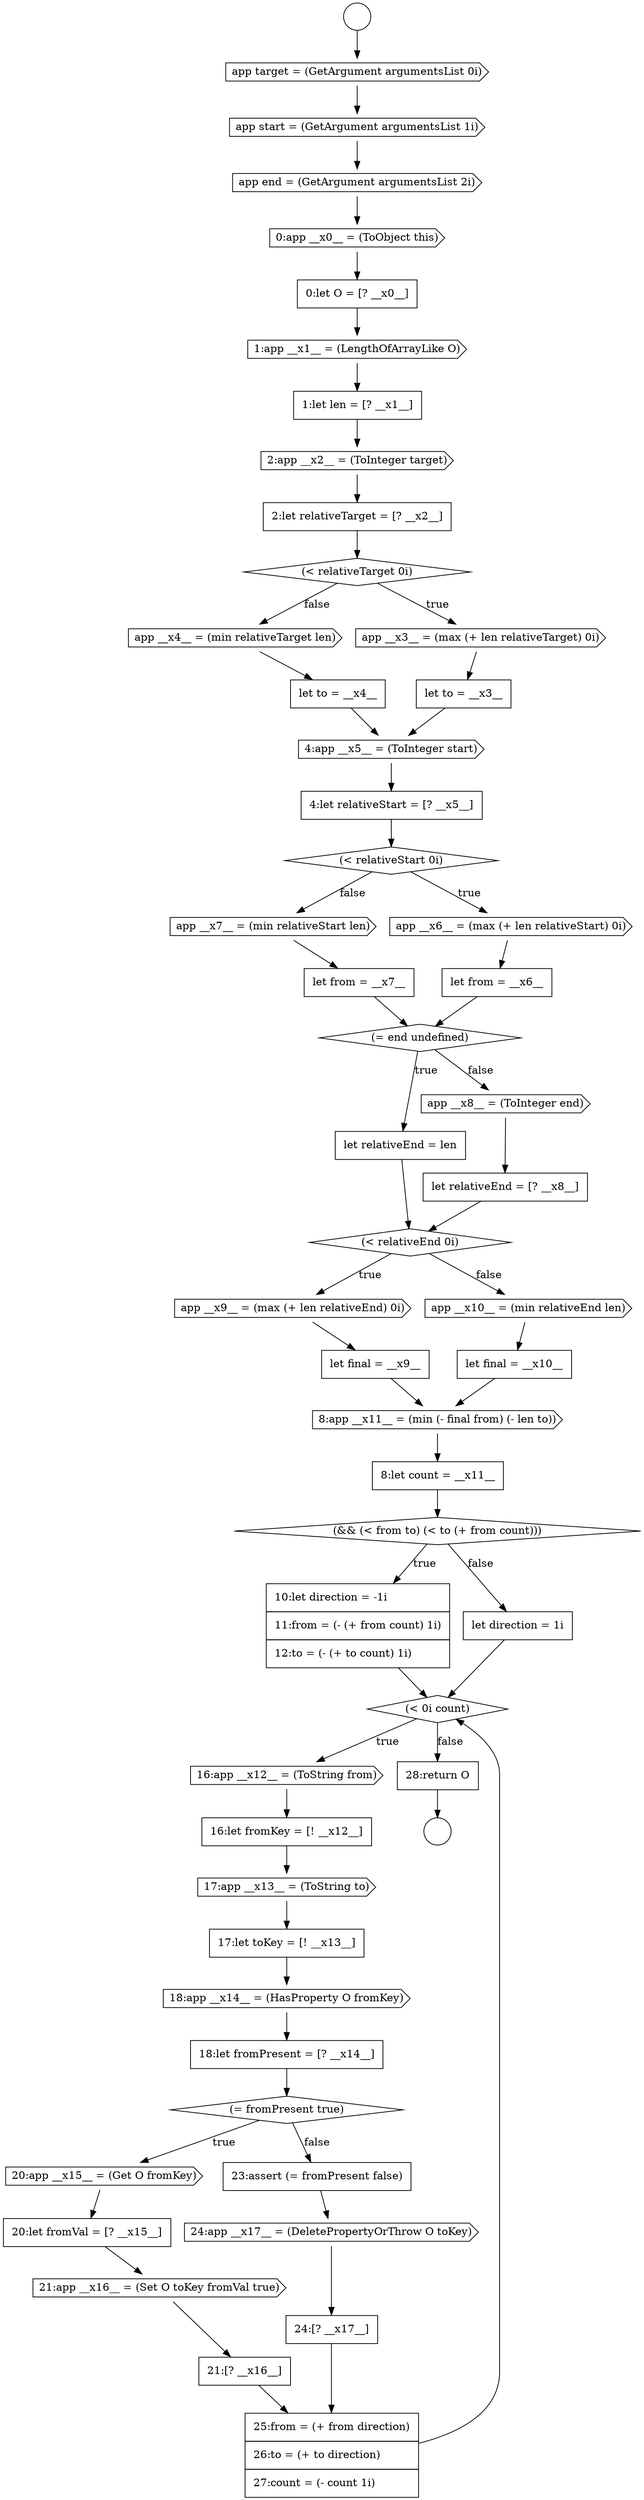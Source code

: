 digraph {
  node0 [shape=circle label=" " color="black" fillcolor="white" style=filled]
  node5 [shape=cds, label=<<font color="black">0:app __x0__ = (ToObject this)</font>> color="black" fillcolor="white" style=filled]
  node10 [shape=none, margin=0, label=<<font color="black">
    <table border="0" cellborder="1" cellspacing="0" cellpadding="10">
      <tr><td align="left">2:let relativeTarget = [? __x2__]</td></tr>
    </table>
  </font>> color="black" fillcolor="white" style=filled]
  node1 [shape=circle label=" " color="black" fillcolor="white" style=filled]
  node6 [shape=none, margin=0, label=<<font color="black">
    <table border="0" cellborder="1" cellspacing="0" cellpadding="10">
      <tr><td align="left">0:let O = [? __x0__]</td></tr>
    </table>
  </font>> color="black" fillcolor="white" style=filled]
  node2 [shape=cds, label=<<font color="black">app target = (GetArgument argumentsList 0i)</font>> color="black" fillcolor="white" style=filled]
  node8 [shape=none, margin=0, label=<<font color="black">
    <table border="0" cellborder="1" cellspacing="0" cellpadding="10">
      <tr><td align="left">1:let len = [? __x1__]</td></tr>
    </table>
  </font>> color="black" fillcolor="white" style=filled]
  node4 [shape=cds, label=<<font color="black">app end = (GetArgument argumentsList 2i)</font>> color="black" fillcolor="white" style=filled]
  node42 [shape=cds, label=<<font color="black">18:app __x14__ = (HasProperty O fromKey)</font>> color="black" fillcolor="white" style=filled]
  node24 [shape=none, margin=0, label=<<font color="black">
    <table border="0" cellborder="1" cellspacing="0" cellpadding="10">
      <tr><td align="left">let relativeEnd = len</td></tr>
    </table>
  </font>> color="black" fillcolor="white" style=filled]
  node37 [shape=diamond, label=<<font color="black">(&lt; 0i count)</font>> color="black" fillcolor="white" style=filled]
  node25 [shape=cds, label=<<font color="black">app __x8__ = (ToInteger end)</font>> color="black" fillcolor="white" style=filled]
  node52 [shape=none, margin=0, label=<<font color="black">
    <table border="0" cellborder="1" cellspacing="0" cellpadding="10">
      <tr><td align="left">25:from = (+ from direction)</td></tr>
      <tr><td align="left">26:to = (+ to direction)</td></tr>
      <tr><td align="left">27:count = (- count 1i)</td></tr>
    </table>
  </font>> color="black" fillcolor="white" style=filled]
  node14 [shape=cds, label=<<font color="black">app __x4__ = (min relativeTarget len)</font>> color="black" fillcolor="white" style=filled]
  node20 [shape=none, margin=0, label=<<font color="black">
    <table border="0" cellborder="1" cellspacing="0" cellpadding="10">
      <tr><td align="left">let from = __x6__</td></tr>
    </table>
  </font>> color="black" fillcolor="white" style=filled]
  node46 [shape=none, margin=0, label=<<font color="black">
    <table border="0" cellborder="1" cellspacing="0" cellpadding="10">
      <tr><td align="left">20:let fromVal = [? __x15__]</td></tr>
    </table>
  </font>> color="black" fillcolor="white" style=filled]
  node29 [shape=none, margin=0, label=<<font color="black">
    <table border="0" cellborder="1" cellspacing="0" cellpadding="10">
      <tr><td align="left">let final = __x9__</td></tr>
    </table>
  </font>> color="black" fillcolor="white" style=filled]
  node21 [shape=cds, label=<<font color="black">app __x7__ = (min relativeStart len)</font>> color="black" fillcolor="white" style=filled]
  node33 [shape=none, margin=0, label=<<font color="black">
    <table border="0" cellborder="1" cellspacing="0" cellpadding="10">
      <tr><td align="left">8:let count = __x11__</td></tr>
    </table>
  </font>> color="black" fillcolor="white" style=filled]
  node28 [shape=cds, label=<<font color="black">app __x9__ = (max (+ len relativeEnd) 0i)</font>> color="black" fillcolor="white" style=filled]
  node38 [shape=cds, label=<<font color="black">16:app __x12__ = (ToString from)</font>> color="black" fillcolor="white" style=filled]
  node9 [shape=cds, label=<<font color="black">2:app __x2__ = (ToInteger target)</font>> color="black" fillcolor="white" style=filled]
  node53 [shape=none, margin=0, label=<<font color="black">
    <table border="0" cellborder="1" cellspacing="0" cellpadding="10">
      <tr><td align="left">28:return O</td></tr>
    </table>
  </font>> color="black" fillcolor="white" style=filled]
  node13 [shape=none, margin=0, label=<<font color="black">
    <table border="0" cellborder="1" cellspacing="0" cellpadding="10">
      <tr><td align="left">let to = __x3__</td></tr>
    </table>
  </font>> color="black" fillcolor="white" style=filled]
  node41 [shape=none, margin=0, label=<<font color="black">
    <table border="0" cellborder="1" cellspacing="0" cellpadding="10">
      <tr><td align="left">17:let toKey = [! __x13__]</td></tr>
    </table>
  </font>> color="black" fillcolor="white" style=filled]
  node45 [shape=cds, label=<<font color="black">20:app __x15__ = (Get O fromKey)</font>> color="black" fillcolor="white" style=filled]
  node17 [shape=none, margin=0, label=<<font color="black">
    <table border="0" cellborder="1" cellspacing="0" cellpadding="10">
      <tr><td align="left">4:let relativeStart = [? __x5__]</td></tr>
    </table>
  </font>> color="black" fillcolor="white" style=filled]
  node32 [shape=cds, label=<<font color="black">8:app __x11__ = (min (- final from) (- len to))</font>> color="black" fillcolor="white" style=filled]
  node34 [shape=diamond, label=<<font color="black">(&amp;&amp; (&lt; from to) (&lt; to (+ from count)))</font>> color="black" fillcolor="white" style=filled]
  node22 [shape=none, margin=0, label=<<font color="black">
    <table border="0" cellborder="1" cellspacing="0" cellpadding="10">
      <tr><td align="left">let from = __x7__</td></tr>
    </table>
  </font>> color="black" fillcolor="white" style=filled]
  node44 [shape=diamond, label=<<font color="black">(= fromPresent true)</font>> color="black" fillcolor="white" style=filled]
  node27 [shape=diamond, label=<<font color="black">(&lt; relativeEnd 0i)</font>> color="black" fillcolor="white" style=filled]
  node12 [shape=cds, label=<<font color="black">app __x3__ = (max (+ len relativeTarget) 0i)</font>> color="black" fillcolor="white" style=filled]
  node49 [shape=none, margin=0, label=<<font color="black">
    <table border="0" cellborder="1" cellspacing="0" cellpadding="10">
      <tr><td align="left">23:assert (= fromPresent false)</td></tr>
    </table>
  </font>> color="black" fillcolor="white" style=filled]
  node7 [shape=cds, label=<<font color="black">1:app __x1__ = (LengthOfArrayLike O)</font>> color="black" fillcolor="white" style=filled]
  node39 [shape=none, margin=0, label=<<font color="black">
    <table border="0" cellborder="1" cellspacing="0" cellpadding="10">
      <tr><td align="left">16:let fromKey = [! __x12__]</td></tr>
    </table>
  </font>> color="black" fillcolor="white" style=filled]
  node3 [shape=cds, label=<<font color="black">app start = (GetArgument argumentsList 1i)</font>> color="black" fillcolor="white" style=filled]
  node35 [shape=none, margin=0, label=<<font color="black">
    <table border="0" cellborder="1" cellspacing="0" cellpadding="10">
      <tr><td align="left">10:let direction = -1i</td></tr>
      <tr><td align="left">11:from = (- (+ from count) 1i)</td></tr>
      <tr><td align="left">12:to = (- (+ to count) 1i)</td></tr>
    </table>
  </font>> color="black" fillcolor="white" style=filled]
  node48 [shape=none, margin=0, label=<<font color="black">
    <table border="0" cellborder="1" cellspacing="0" cellpadding="10">
      <tr><td align="left">21:[? __x16__]</td></tr>
    </table>
  </font>> color="black" fillcolor="white" style=filled]
  node18 [shape=diamond, label=<<font color="black">(&lt; relativeStart 0i)</font>> color="black" fillcolor="white" style=filled]
  node50 [shape=cds, label=<<font color="black">24:app __x17__ = (DeletePropertyOrThrow O toKey)</font>> color="black" fillcolor="white" style=filled]
  node16 [shape=cds, label=<<font color="black">4:app __x5__ = (ToInteger start)</font>> color="black" fillcolor="white" style=filled]
  node31 [shape=none, margin=0, label=<<font color="black">
    <table border="0" cellborder="1" cellspacing="0" cellpadding="10">
      <tr><td align="left">let final = __x10__</td></tr>
    </table>
  </font>> color="black" fillcolor="white" style=filled]
  node11 [shape=diamond, label=<<font color="black">(&lt; relativeTarget 0i)</font>> color="black" fillcolor="white" style=filled]
  node43 [shape=none, margin=0, label=<<font color="black">
    <table border="0" cellborder="1" cellspacing="0" cellpadding="10">
      <tr><td align="left">18:let fromPresent = [? __x14__]</td></tr>
    </table>
  </font>> color="black" fillcolor="white" style=filled]
  node40 [shape=cds, label=<<font color="black">17:app __x13__ = (ToString to)</font>> color="black" fillcolor="white" style=filled]
  node26 [shape=none, margin=0, label=<<font color="black">
    <table border="0" cellborder="1" cellspacing="0" cellpadding="10">
      <tr><td align="left">let relativeEnd = [? __x8__]</td></tr>
    </table>
  </font>> color="black" fillcolor="white" style=filled]
  node23 [shape=diamond, label=<<font color="black">(= end undefined)</font>> color="black" fillcolor="white" style=filled]
  node36 [shape=none, margin=0, label=<<font color="black">
    <table border="0" cellborder="1" cellspacing="0" cellpadding="10">
      <tr><td align="left">let direction = 1i</td></tr>
    </table>
  </font>> color="black" fillcolor="white" style=filled]
  node30 [shape=cds, label=<<font color="black">app __x10__ = (min relativeEnd len)</font>> color="black" fillcolor="white" style=filled]
  node51 [shape=none, margin=0, label=<<font color="black">
    <table border="0" cellborder="1" cellspacing="0" cellpadding="10">
      <tr><td align="left">24:[? __x17__]</td></tr>
    </table>
  </font>> color="black" fillcolor="white" style=filled]
  node19 [shape=cds, label=<<font color="black">app __x6__ = (max (+ len relativeStart) 0i)</font>> color="black" fillcolor="white" style=filled]
  node47 [shape=cds, label=<<font color="black">21:app __x16__ = (Set O toKey fromVal true)</font>> color="black" fillcolor="white" style=filled]
  node15 [shape=none, margin=0, label=<<font color="black">
    <table border="0" cellborder="1" cellspacing="0" cellpadding="10">
      <tr><td align="left">let to = __x4__</td></tr>
    </table>
  </font>> color="black" fillcolor="white" style=filled]
  node37 -> node38 [label=<<font color="black">true</font>> color="black"]
  node37 -> node53 [label=<<font color="black">false</font>> color="black"]
  node29 -> node32 [ color="black"]
  node44 -> node45 [label=<<font color="black">true</font>> color="black"]
  node44 -> node49 [label=<<font color="black">false</font>> color="black"]
  node19 -> node20 [ color="black"]
  node26 -> node27 [ color="black"]
  node38 -> node39 [ color="black"]
  node5 -> node6 [ color="black"]
  node3 -> node4 [ color="black"]
  node48 -> node52 [ color="black"]
  node28 -> node29 [ color="black"]
  node39 -> node40 [ color="black"]
  node7 -> node8 [ color="black"]
  node42 -> node43 [ color="black"]
  node35 -> node37 [ color="black"]
  node2 -> node3 [ color="black"]
  node15 -> node16 [ color="black"]
  node12 -> node13 [ color="black"]
  node11 -> node12 [label=<<font color="black">true</font>> color="black"]
  node11 -> node14 [label=<<font color="black">false</font>> color="black"]
  node34 -> node35 [label=<<font color="black">true</font>> color="black"]
  node34 -> node36 [label=<<font color="black">false</font>> color="black"]
  node45 -> node46 [ color="black"]
  node0 -> node2 [ color="black"]
  node36 -> node37 [ color="black"]
  node22 -> node23 [ color="black"]
  node6 -> node7 [ color="black"]
  node43 -> node44 [ color="black"]
  node9 -> node10 [ color="black"]
  node20 -> node23 [ color="black"]
  node14 -> node15 [ color="black"]
  node31 -> node32 [ color="black"]
  node40 -> node41 [ color="black"]
  node30 -> node31 [ color="black"]
  node10 -> node11 [ color="black"]
  node47 -> node48 [ color="black"]
  node27 -> node28 [label=<<font color="black">true</font>> color="black"]
  node27 -> node30 [label=<<font color="black">false</font>> color="black"]
  node50 -> node51 [ color="black"]
  node4 -> node5 [ color="black"]
  node51 -> node52 [ color="black"]
  node25 -> node26 [ color="black"]
  node8 -> node9 [ color="black"]
  node21 -> node22 [ color="black"]
  node13 -> node16 [ color="black"]
  node23 -> node24 [label=<<font color="black">true</font>> color="black"]
  node23 -> node25 [label=<<font color="black">false</font>> color="black"]
  node53 -> node1 [ color="black"]
  node24 -> node27 [ color="black"]
  node16 -> node17 [ color="black"]
  node46 -> node47 [ color="black"]
  node49 -> node50 [ color="black"]
  node52 -> node37 [ color="black"]
  node18 -> node19 [label=<<font color="black">true</font>> color="black"]
  node18 -> node21 [label=<<font color="black">false</font>> color="black"]
  node32 -> node33 [ color="black"]
  node17 -> node18 [ color="black"]
  node33 -> node34 [ color="black"]
  node41 -> node42 [ color="black"]
}

